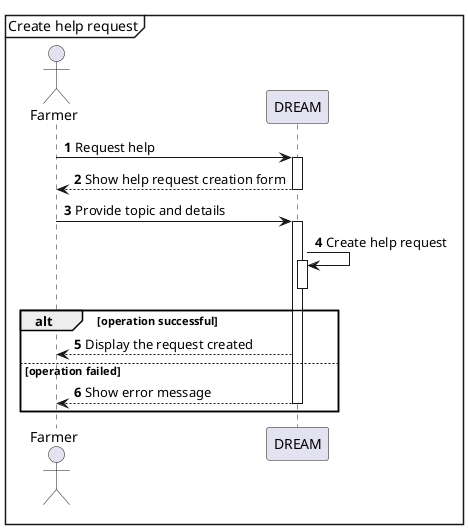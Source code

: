 @startuml Request help

mainframe Create help request
autonumber

actor Farmer
participant DREAM

Farmer -> DREAM++: Request help
DREAM --> Farmer--: Show help request creation form

Farmer -> DREAM++: Provide topic and details
DREAM -> DREAM++: Create help request
deactivate DREAM

alt operation successful
    DREAM --> Farmer : Display the request created
else operation failed
    DREAM --> Farmer--: Show error message
end

@enduml
